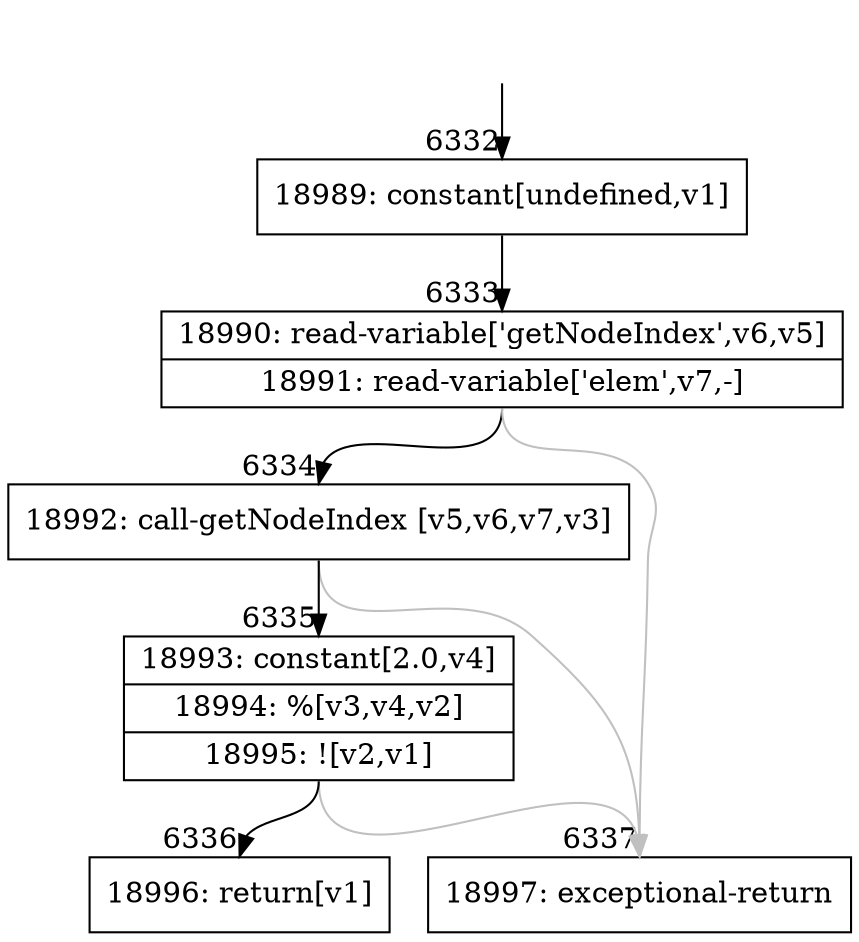 digraph {
rankdir="TD"
BB_entry435[shape=none,label=""];
BB_entry435 -> BB6332 [tailport=s, headport=n, headlabel="    6332"]
BB6332 [shape=record label="{18989: constant[undefined,v1]}" ] 
BB6332 -> BB6333 [tailport=s, headport=n, headlabel="      6333"]
BB6333 [shape=record label="{18990: read-variable['getNodeIndex',v6,v5]|18991: read-variable['elem',v7,-]}" ] 
BB6333 -> BB6334 [tailport=s, headport=n, headlabel="      6334"]
BB6333 -> BB6337 [tailport=s, headport=n, color=gray, headlabel="      6337"]
BB6334 [shape=record label="{18992: call-getNodeIndex [v5,v6,v7,v3]}" ] 
BB6334 -> BB6335 [tailport=s, headport=n, headlabel="      6335"]
BB6334 -> BB6337 [tailport=s, headport=n, color=gray]
BB6335 [shape=record label="{18993: constant[2.0,v4]|18994: %[v3,v4,v2]|18995: ![v2,v1]}" ] 
BB6335 -> BB6336 [tailport=s, headport=n, headlabel="      6336"]
BB6335 -> BB6337 [tailport=s, headport=n, color=gray]
BB6336 [shape=record label="{18996: return[v1]}" ] 
BB6337 [shape=record label="{18997: exceptional-return}" ] 
//#$~ 9094
}
